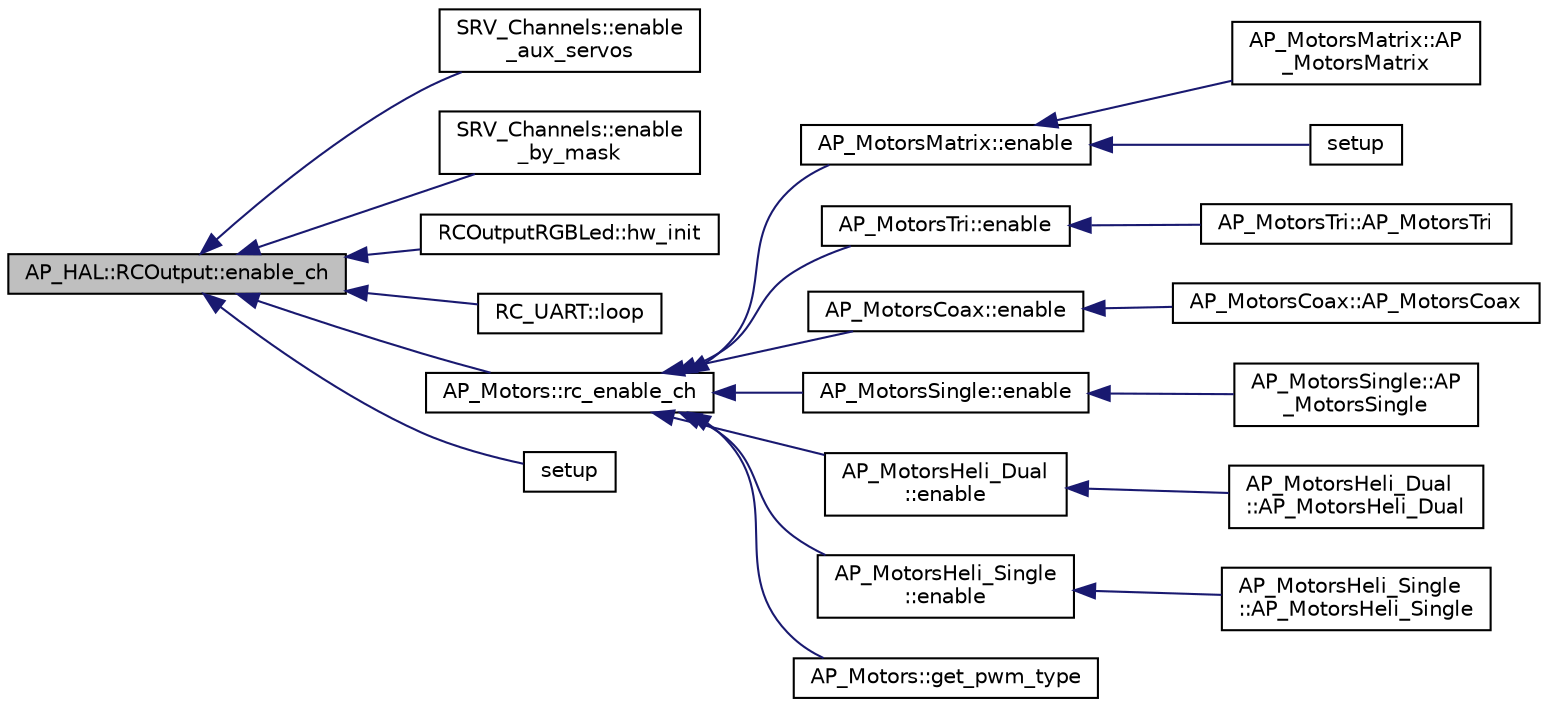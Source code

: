 digraph "AP_HAL::RCOutput::enable_ch"
{
 // INTERACTIVE_SVG=YES
  edge [fontname="Helvetica",fontsize="10",labelfontname="Helvetica",labelfontsize="10"];
  node [fontname="Helvetica",fontsize="10",shape=record];
  rankdir="LR";
  Node1 [label="AP_HAL::RCOutput::enable_ch",height=0.2,width=0.4,color="black", fillcolor="grey75", style="filled", fontcolor="black"];
  Node1 -> Node2 [dir="back",color="midnightblue",fontsize="10",style="solid",fontname="Helvetica"];
  Node2 [label="SRV_Channels::enable\l_aux_servos",height=0.2,width=0.4,color="black", fillcolor="white", style="filled",URL="$classSRV__Channels.html#ad4306fcdcf8ba30daa7c0bf62072ca2a",tooltip="Should be called after the the servo functions have been initialized. "];
  Node1 -> Node3 [dir="back",color="midnightblue",fontsize="10",style="solid",fontname="Helvetica"];
  Node3 [label="SRV_Channels::enable\l_by_mask",height=0.2,width=0.4,color="black", fillcolor="white", style="filled",URL="$classSRV__Channels.html#a9b49d78db4c04bf0a87cdded70bdd58e",tooltip="enable output channels using a channel mask "];
  Node1 -> Node4 [dir="back",color="midnightblue",fontsize="10",style="solid",fontname="Helvetica"];
  Node4 [label="RCOutputRGBLed::hw_init",height=0.2,width=0.4,color="black", fillcolor="white", style="filled",URL="$classRCOutputRGBLed.html#a0231956650e7369488d5fc5e30f39818"];
  Node1 -> Node5 [dir="back",color="midnightblue",fontsize="10",style="solid",fontname="Helvetica"];
  Node5 [label="RC_UART::loop",height=0.2,width=0.4,color="black", fillcolor="white", style="filled",URL="$classRC__UART.html#a410755d321a1790e7e49aad3a71f64a9"];
  Node1 -> Node6 [dir="back",color="midnightblue",fontsize="10",style="solid",fontname="Helvetica"];
  Node6 [label="AP_Motors::rc_enable_ch",height=0.2,width=0.4,color="black", fillcolor="white", style="filled",URL="$classAP__Motors.html#a91e69152a30b5e1020f3e49271b9d054"];
  Node6 -> Node7 [dir="back",color="midnightblue",fontsize="10",style="solid",fontname="Helvetica"];
  Node7 [label="AP_MotorsMatrix::enable",height=0.2,width=0.4,color="black", fillcolor="white", style="filled",URL="$classAP__MotorsMatrix.html#a934ca726182ad47b9fa2fe78aeb076c2"];
  Node7 -> Node8 [dir="back",color="midnightblue",fontsize="10",style="solid",fontname="Helvetica"];
  Node8 [label="AP_MotorsMatrix::AP\l_MotorsMatrix",height=0.2,width=0.4,color="black", fillcolor="white", style="filled",URL="$classAP__MotorsMatrix.html#a1079a240f98556fe4cb0af7d1d039917",tooltip="Constructor. "];
  Node7 -> Node9 [dir="back",color="midnightblue",fontsize="10",style="solid",fontname="Helvetica"];
  Node9 [label="setup",height=0.2,width=0.4,color="black", fillcolor="white", style="filled",URL="$AP__Motors__test_8cpp.html#a4fc01d736fe50cf5b977f755b675f11d"];
  Node6 -> Node10 [dir="back",color="midnightblue",fontsize="10",style="solid",fontname="Helvetica"];
  Node10 [label="AP_MotorsTri::enable",height=0.2,width=0.4,color="black", fillcolor="white", style="filled",URL="$classAP__MotorsTri.html#a47d592e54579b7ef9a8b887e57f0a8e9"];
  Node10 -> Node11 [dir="back",color="midnightblue",fontsize="10",style="solid",fontname="Helvetica"];
  Node11 [label="AP_MotorsTri::AP_MotorsTri",height=0.2,width=0.4,color="black", fillcolor="white", style="filled",URL="$classAP__MotorsTri.html#a282f48b7e788fbbe5ae835a00937cb02",tooltip="Constructor. "];
  Node6 -> Node12 [dir="back",color="midnightblue",fontsize="10",style="solid",fontname="Helvetica"];
  Node12 [label="AP_MotorsCoax::enable",height=0.2,width=0.4,color="black", fillcolor="white", style="filled",URL="$classAP__MotorsCoax.html#a7fe65e911c51fc652863ac6add5e14e1"];
  Node12 -> Node13 [dir="back",color="midnightblue",fontsize="10",style="solid",fontname="Helvetica"];
  Node13 [label="AP_MotorsCoax::AP_MotorsCoax",height=0.2,width=0.4,color="black", fillcolor="white", style="filled",URL="$classAP__MotorsCoax.html#a9f2013067a9ad3699bad4bd7ec4fba55",tooltip="Constructor. "];
  Node6 -> Node14 [dir="back",color="midnightblue",fontsize="10",style="solid",fontname="Helvetica"];
  Node14 [label="AP_MotorsSingle::enable",height=0.2,width=0.4,color="black", fillcolor="white", style="filled",URL="$classAP__MotorsSingle.html#a6f680a991a165820c9d4d271e3082e0a"];
  Node14 -> Node15 [dir="back",color="midnightblue",fontsize="10",style="solid",fontname="Helvetica"];
  Node15 [label="AP_MotorsSingle::AP\l_MotorsSingle",height=0.2,width=0.4,color="black", fillcolor="white", style="filled",URL="$classAP__MotorsSingle.html#a93eade83957680ac6f0b01fadc8fbbfa",tooltip="Constructor. "];
  Node6 -> Node16 [dir="back",color="midnightblue",fontsize="10",style="solid",fontname="Helvetica"];
  Node16 [label="AP_MotorsHeli_Dual\l::enable",height=0.2,width=0.4,color="black", fillcolor="white", style="filled",URL="$classAP__MotorsHeli__Dual.html#ac1ba74732be86ef690df5a00947ff368"];
  Node16 -> Node17 [dir="back",color="midnightblue",fontsize="10",style="solid",fontname="Helvetica"];
  Node17 [label="AP_MotorsHeli_Dual\l::AP_MotorsHeli_Dual",height=0.2,width=0.4,color="black", fillcolor="white", style="filled",URL="$classAP__MotorsHeli__Dual.html#a55d0c8d6ba98819e849fbd31be3353db"];
  Node6 -> Node18 [dir="back",color="midnightblue",fontsize="10",style="solid",fontname="Helvetica"];
  Node18 [label="AP_MotorsHeli_Single\l::enable",height=0.2,width=0.4,color="black", fillcolor="white", style="filled",URL="$classAP__MotorsHeli__Single.html#adba1c07c5edd3d389f788e2deed5d49e"];
  Node18 -> Node19 [dir="back",color="midnightblue",fontsize="10",style="solid",fontname="Helvetica"];
  Node19 [label="AP_MotorsHeli_Single\l::AP_MotorsHeli_Single",height=0.2,width=0.4,color="black", fillcolor="white", style="filled",URL="$classAP__MotorsHeli__Single.html#aa617a5f4634505d942568279034b2be2"];
  Node6 -> Node20 [dir="back",color="midnightblue",fontsize="10",style="solid",fontname="Helvetica"];
  Node20 [label="AP_Motors::get_pwm_type",height=0.2,width=0.4,color="black", fillcolor="white", style="filled",URL="$classAP__Motors.html#a03665c7df835ae4b22a34c650819ce27"];
  Node1 -> Node21 [dir="back",color="midnightblue",fontsize="10",style="solid",fontname="Helvetica"];
  Node21 [label="setup",height=0.2,width=0.4,color="black", fillcolor="white", style="filled",URL="$RCInputToRCOutput_8cpp.html#a4fc01d736fe50cf5b977f755b675f11d"];
}
